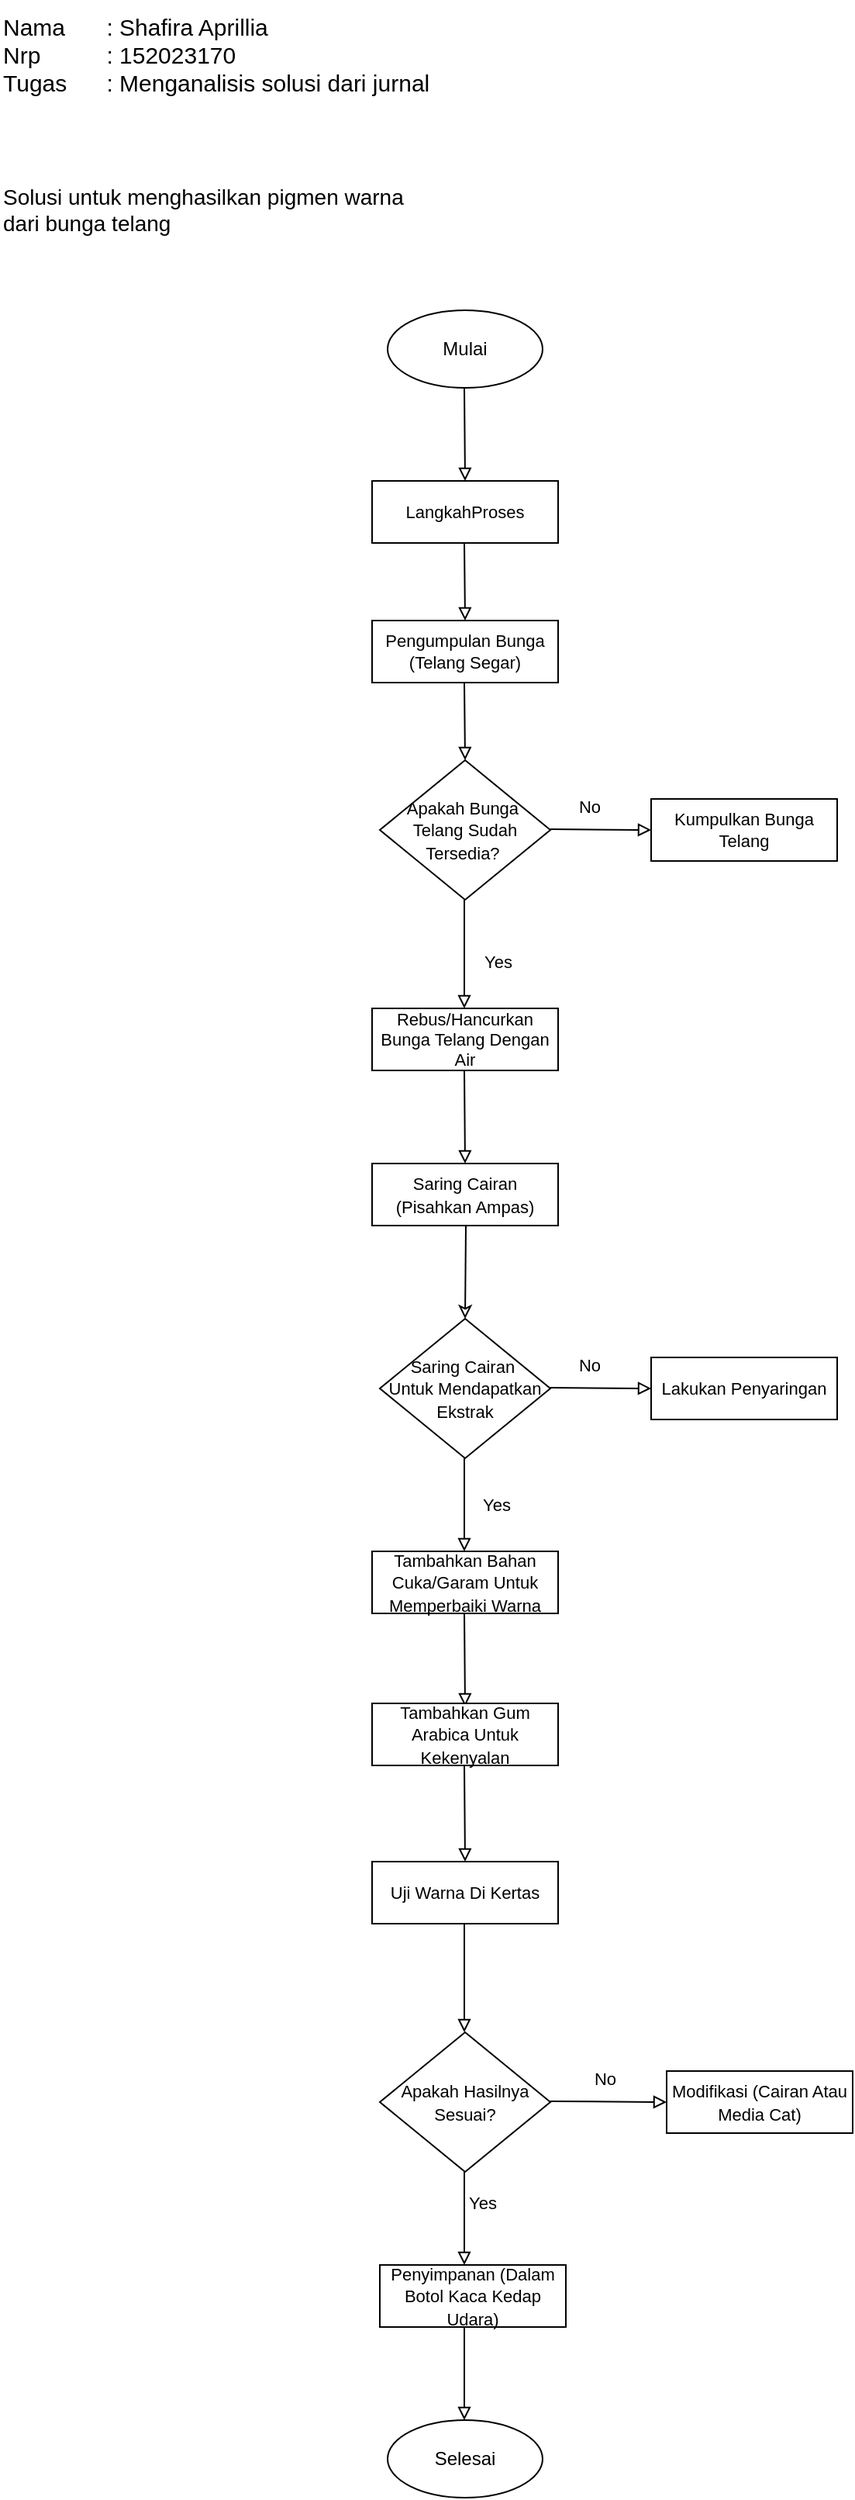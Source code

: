 <mxfile version="24.7.8">
  <diagram id="C5RBs43oDa-KdzZeNtuy" name="Page-1">
    <mxGraphModel dx="880" dy="524" grid="1" gridSize="10" guides="1" tooltips="1" connect="1" arrows="1" fold="1" page="1" pageScale="1" pageWidth="1169" pageHeight="1654" math="0" shadow="0">
      <root>
        <mxCell id="WIyWlLk6GJQsqaUBKTNV-0" />
        <mxCell id="WIyWlLk6GJQsqaUBKTNV-1" parent="WIyWlLk6GJQsqaUBKTNV-0" />
        <mxCell id="ApUYp8cmyqoyYkBr2jhe-0" value="Nama&lt;span style=&quot;white-space: pre; font-size: 15px;&quot;&gt;&#x9;&lt;/span&gt;: Shafira Aprillia&lt;div style=&quot;font-size: 15px;&quot;&gt;Nrp&lt;span style=&quot;white-space: pre; font-size: 15px;&quot;&gt;&#x9;&lt;span style=&quot;white-space: pre; font-size: 15px;&quot;&gt;&#x9;&lt;/span&gt;: 152023170&lt;/span&gt;&lt;/div&gt;&lt;div style=&quot;font-size: 15px;&quot;&gt;Tugas&lt;span style=&quot;white-space: pre; font-size: 15px;&quot;&gt;&#x9;&lt;/span&gt;: Menganalisis solusi dari jurnal&lt;/div&gt;" style="text;html=1;align=left;verticalAlign=middle;resizable=0;points=[];autosize=1;strokeColor=none;fillColor=none;fontSize=15;" parent="WIyWlLk6GJQsqaUBKTNV-1" vertex="1">
          <mxGeometry x="50" y="30" width="300" height="70" as="geometry" />
        </mxCell>
        <mxCell id="ApUYp8cmyqoyYkBr2jhe-1" value="Solusi untuk menghasilkan pigmen warna&lt;div&gt;dari bunga telang&lt;/div&gt;" style="text;html=1;align=left;verticalAlign=middle;resizable=0;points=[];autosize=1;strokeColor=none;fillColor=none;fontSize=14;" parent="WIyWlLk6GJQsqaUBKTNV-1" vertex="1">
          <mxGeometry x="50" y="140" width="280" height="50" as="geometry" />
        </mxCell>
        <mxCell id="ApUYp8cmyqoyYkBr2jhe-2" value="Mulai" style="ellipse;whiteSpace=wrap;html=1;" parent="WIyWlLk6GJQsqaUBKTNV-1" vertex="1">
          <mxGeometry x="300" y="230" width="100" height="50" as="geometry" />
        </mxCell>
        <mxCell id="ApUYp8cmyqoyYkBr2jhe-3" value="" style="endArrow=block;html=1;rounded=0;endFill=0;" parent="WIyWlLk6GJQsqaUBKTNV-1" edge="1">
          <mxGeometry width="50" height="50" relative="1" as="geometry">
            <mxPoint x="349.5" y="280" as="sourcePoint" />
            <mxPoint x="350" y="340" as="targetPoint" />
          </mxGeometry>
        </mxCell>
        <mxCell id="ApUYp8cmyqoyYkBr2jhe-5" value="LangkahProses" style="rounded=0;whiteSpace=wrap;html=1;fontSize=11;" parent="WIyWlLk6GJQsqaUBKTNV-1" vertex="1">
          <mxGeometry x="290" y="340" width="120" height="40" as="geometry" />
        </mxCell>
        <mxCell id="ApUYp8cmyqoyYkBr2jhe-6" value="" style="endArrow=block;html=1;rounded=0;endFill=0;" parent="WIyWlLk6GJQsqaUBKTNV-1" edge="1">
          <mxGeometry width="50" height="50" relative="1" as="geometry">
            <mxPoint x="349.5" y="380" as="sourcePoint" />
            <mxPoint x="350" y="430" as="targetPoint" />
          </mxGeometry>
        </mxCell>
        <mxCell id="ApUYp8cmyqoyYkBr2jhe-7" value="Pengumpulan Bunga&lt;div style=&quot;font-size: 11px;&quot;&gt;(Telang Segar)&lt;/div&gt;" style="rounded=0;whiteSpace=wrap;html=1;fontSize=11;" parent="WIyWlLk6GJQsqaUBKTNV-1" vertex="1">
          <mxGeometry x="290" y="430" width="120" height="40" as="geometry" />
        </mxCell>
        <mxCell id="ApUYp8cmyqoyYkBr2jhe-8" value="" style="endArrow=block;html=1;rounded=0;endFill=0;" parent="WIyWlLk6GJQsqaUBKTNV-1" edge="1">
          <mxGeometry width="50" height="50" relative="1" as="geometry">
            <mxPoint x="349.5" y="470" as="sourcePoint" />
            <mxPoint x="350" y="520" as="targetPoint" />
          </mxGeometry>
        </mxCell>
        <mxCell id="ApUYp8cmyqoyYkBr2jhe-20" value="&lt;font style=&quot;font-size: 11px;&quot;&gt;Apakah Bunga&amp;nbsp;&lt;/font&gt;&lt;div&gt;&lt;font style=&quot;font-size: 11px;&quot;&gt;Telang Sudah Tersedia?&amp;nbsp;&lt;/font&gt;&lt;/div&gt;" style="rhombus;whiteSpace=wrap;html=1;" parent="WIyWlLk6GJQsqaUBKTNV-1" vertex="1">
          <mxGeometry x="295" y="520" width="110" height="90" as="geometry" />
        </mxCell>
        <mxCell id="ApUYp8cmyqoyYkBr2jhe-21" value="" style="endArrow=block;html=1;rounded=0;endFill=0;" parent="WIyWlLk6GJQsqaUBKTNV-1" edge="1">
          <mxGeometry relative="1" as="geometry">
            <mxPoint x="405" y="564.5" as="sourcePoint" />
            <mxPoint x="470" y="565" as="targetPoint" />
          </mxGeometry>
        </mxCell>
        <mxCell id="ApUYp8cmyqoyYkBr2jhe-22" value="No" style="edgeLabel;resizable=0;html=1;;align=center;verticalAlign=middle;" parent="ApUYp8cmyqoyYkBr2jhe-21" connectable="0" vertex="1">
          <mxGeometry relative="1" as="geometry">
            <mxPoint x="-8" y="-15" as="offset" />
          </mxGeometry>
        </mxCell>
        <mxCell id="ApUYp8cmyqoyYkBr2jhe-23" value="Kumpulkan Bunga Telang" style="rounded=0;whiteSpace=wrap;html=1;fontSize=11;" parent="WIyWlLk6GJQsqaUBKTNV-1" vertex="1">
          <mxGeometry x="470" y="545" width="120" height="40" as="geometry" />
        </mxCell>
        <mxCell id="ApUYp8cmyqoyYkBr2jhe-24" value="" style="endArrow=block;html=1;rounded=0;endFill=0;" parent="WIyWlLk6GJQsqaUBKTNV-1" edge="1">
          <mxGeometry relative="1" as="geometry">
            <mxPoint x="349.5" y="610" as="sourcePoint" />
            <mxPoint x="349.5" y="680" as="targetPoint" />
          </mxGeometry>
        </mxCell>
        <mxCell id="ApUYp8cmyqoyYkBr2jhe-25" value="Yes" style="edgeLabel;resizable=0;html=1;;align=center;verticalAlign=middle;" parent="ApUYp8cmyqoyYkBr2jhe-24" connectable="0" vertex="1">
          <mxGeometry relative="1" as="geometry">
            <mxPoint x="21" y="5" as="offset" />
          </mxGeometry>
        </mxCell>
        <mxCell id="ApUYp8cmyqoyYkBr2jhe-26" value="Rebus/Hancurkan Bunga Telang Dengan Air" style="rounded=0;whiteSpace=wrap;html=1;fontSize=11;" parent="WIyWlLk6GJQsqaUBKTNV-1" vertex="1">
          <mxGeometry x="290" y="680" width="120" height="40" as="geometry" />
        </mxCell>
        <mxCell id="ApUYp8cmyqoyYkBr2jhe-27" value="" style="endArrow=block;html=1;rounded=0;endFill=0;" parent="WIyWlLk6GJQsqaUBKTNV-1" edge="1">
          <mxGeometry width="50" height="50" relative="1" as="geometry">
            <mxPoint x="349.5" y="720" as="sourcePoint" />
            <mxPoint x="350" y="780" as="targetPoint" />
          </mxGeometry>
        </mxCell>
        <mxCell id="ApUYp8cmyqoyYkBr2jhe-28" value="&lt;font style=&quot;font-size: 11px;&quot;&gt;Saring Cairan (Pisahkan Ampas)&lt;/font&gt;" style="rounded=0;whiteSpace=wrap;html=1;" parent="WIyWlLk6GJQsqaUBKTNV-1" vertex="1">
          <mxGeometry x="290" y="780" width="120" height="40" as="geometry" />
        </mxCell>
        <mxCell id="ApUYp8cmyqoyYkBr2jhe-29" value="" style="endArrow=classic;html=1;rounded=0;endFill=0;" parent="WIyWlLk6GJQsqaUBKTNV-1" edge="1">
          <mxGeometry width="50" height="50" relative="1" as="geometry">
            <mxPoint x="350.5" y="820" as="sourcePoint" />
            <mxPoint x="350" y="880" as="targetPoint" />
          </mxGeometry>
        </mxCell>
        <mxCell id="ApUYp8cmyqoyYkBr2jhe-30" value="&lt;font style=&quot;font-size: 11px;&quot;&gt;Saring Cairan&amp;nbsp;&lt;/font&gt;&lt;div&gt;&lt;font style=&quot;font-size: 11px;&quot;&gt;Untuk Mendapatkan Ekstrak&lt;/font&gt;&lt;/div&gt;" style="rhombus;whiteSpace=wrap;html=1;" parent="WIyWlLk6GJQsqaUBKTNV-1" vertex="1">
          <mxGeometry x="295" y="880" width="110" height="90" as="geometry" />
        </mxCell>
        <mxCell id="ApUYp8cmyqoyYkBr2jhe-31" value="" style="endArrow=block;html=1;rounded=0;endFill=0;" parent="WIyWlLk6GJQsqaUBKTNV-1" edge="1">
          <mxGeometry relative="1" as="geometry">
            <mxPoint x="405" y="924.5" as="sourcePoint" />
            <mxPoint x="470" y="925" as="targetPoint" />
          </mxGeometry>
        </mxCell>
        <mxCell id="ApUYp8cmyqoyYkBr2jhe-32" value="No" style="edgeLabel;resizable=0;html=1;;align=center;verticalAlign=middle;" parent="ApUYp8cmyqoyYkBr2jhe-31" connectable="0" vertex="1">
          <mxGeometry relative="1" as="geometry">
            <mxPoint x="-8" y="-15" as="offset" />
          </mxGeometry>
        </mxCell>
        <mxCell id="ApUYp8cmyqoyYkBr2jhe-33" value="&lt;font style=&quot;font-size: 11px;&quot;&gt;Lakukan Penyaringan&lt;/font&gt;" style="rounded=0;whiteSpace=wrap;html=1;" parent="WIyWlLk6GJQsqaUBKTNV-1" vertex="1">
          <mxGeometry x="470" y="905" width="120" height="40" as="geometry" />
        </mxCell>
        <mxCell id="ApUYp8cmyqoyYkBr2jhe-34" value="" style="endArrow=block;html=1;rounded=0;endFill=0;" parent="WIyWlLk6GJQsqaUBKTNV-1" edge="1">
          <mxGeometry relative="1" as="geometry">
            <mxPoint x="349.5" y="970" as="sourcePoint" />
            <mxPoint x="349.5" y="1030" as="targetPoint" />
          </mxGeometry>
        </mxCell>
        <mxCell id="ApUYp8cmyqoyYkBr2jhe-35" value="Yes" style="edgeLabel;resizable=0;html=1;;align=center;verticalAlign=middle;" parent="ApUYp8cmyqoyYkBr2jhe-34" connectable="0" vertex="1">
          <mxGeometry relative="1" as="geometry">
            <mxPoint x="20" as="offset" />
          </mxGeometry>
        </mxCell>
        <mxCell id="ApUYp8cmyqoyYkBr2jhe-36" value="&lt;font style=&quot;font-size: 11px;&quot;&gt;Tambahkan Bahan Cuka/Garam Untuk Memperbaiki Warna&lt;/font&gt;" style="rounded=0;whiteSpace=wrap;html=1;" parent="WIyWlLk6GJQsqaUBKTNV-1" vertex="1">
          <mxGeometry x="290" y="1030" width="120" height="40" as="geometry" />
        </mxCell>
        <mxCell id="ApUYp8cmyqoyYkBr2jhe-37" value="" style="endArrow=block;html=1;rounded=0;endFill=0;" parent="WIyWlLk6GJQsqaUBKTNV-1" edge="1">
          <mxGeometry width="50" height="50" relative="1" as="geometry">
            <mxPoint x="349.5" y="1070" as="sourcePoint" />
            <mxPoint x="350" y="1130" as="targetPoint" />
          </mxGeometry>
        </mxCell>
        <mxCell id="ApUYp8cmyqoyYkBr2jhe-40" value="&lt;font style=&quot;font-size: 11px;&quot;&gt;Tambahkan Gum Arabica Untuk Kekenyalan&lt;/font&gt;" style="rounded=0;whiteSpace=wrap;html=1;" parent="WIyWlLk6GJQsqaUBKTNV-1" vertex="1">
          <mxGeometry x="290" y="1128" width="120" height="40" as="geometry" />
        </mxCell>
        <mxCell id="ApUYp8cmyqoyYkBr2jhe-41" value="" style="endArrow=block;html=1;rounded=0;endFill=0;" parent="WIyWlLk6GJQsqaUBKTNV-1" edge="1">
          <mxGeometry width="50" height="50" relative="1" as="geometry">
            <mxPoint x="349.5" y="1168" as="sourcePoint" />
            <mxPoint x="350" y="1230" as="targetPoint" />
          </mxGeometry>
        </mxCell>
        <mxCell id="ApUYp8cmyqoyYkBr2jhe-42" value="&lt;font style=&quot;font-size: 11px;&quot;&gt;Uji Warna Di Kertas&lt;/font&gt;" style="rounded=0;whiteSpace=wrap;html=1;" parent="WIyWlLk6GJQsqaUBKTNV-1" vertex="1">
          <mxGeometry x="290" y="1230" width="120" height="40" as="geometry" />
        </mxCell>
        <mxCell id="ApUYp8cmyqoyYkBr2jhe-43" value="" style="endArrow=block;html=1;rounded=0;endFill=0;" parent="WIyWlLk6GJQsqaUBKTNV-1" edge="1">
          <mxGeometry width="50" height="50" relative="1" as="geometry">
            <mxPoint x="349.5" y="1270" as="sourcePoint" />
            <mxPoint x="349.5" y="1340" as="targetPoint" />
          </mxGeometry>
        </mxCell>
        <mxCell id="ApUYp8cmyqoyYkBr2jhe-44" value="&lt;font style=&quot;font-size: 11px;&quot;&gt;Apakah Hasilnya Sesuai?&lt;/font&gt;" style="rhombus;whiteSpace=wrap;html=1;" parent="WIyWlLk6GJQsqaUBKTNV-1" vertex="1">
          <mxGeometry x="295" y="1340" width="110" height="90" as="geometry" />
        </mxCell>
        <mxCell id="ApUYp8cmyqoyYkBr2jhe-46" value="" style="endArrow=block;html=1;rounded=0;endFill=0;" parent="WIyWlLk6GJQsqaUBKTNV-1" edge="1">
          <mxGeometry relative="1" as="geometry">
            <mxPoint x="405" y="1384.5" as="sourcePoint" />
            <mxPoint x="480" y="1385" as="targetPoint" />
          </mxGeometry>
        </mxCell>
        <mxCell id="ApUYp8cmyqoyYkBr2jhe-47" value="No" style="edgeLabel;resizable=0;html=1;;align=center;verticalAlign=middle;" parent="ApUYp8cmyqoyYkBr2jhe-46" connectable="0" vertex="1">
          <mxGeometry relative="1" as="geometry">
            <mxPoint x="-3" y="-15" as="offset" />
          </mxGeometry>
        </mxCell>
        <mxCell id="ApUYp8cmyqoyYkBr2jhe-48" value="" style="endArrow=block;html=1;rounded=0;endFill=0;" parent="WIyWlLk6GJQsqaUBKTNV-1" edge="1">
          <mxGeometry relative="1" as="geometry">
            <mxPoint x="349.5" y="1430" as="sourcePoint" />
            <mxPoint x="349.5" y="1490" as="targetPoint" />
          </mxGeometry>
        </mxCell>
        <mxCell id="ApUYp8cmyqoyYkBr2jhe-49" value="Yes" style="edgeLabel;resizable=0;html=1;;align=center;verticalAlign=middle;" parent="ApUYp8cmyqoyYkBr2jhe-48" connectable="0" vertex="1">
          <mxGeometry relative="1" as="geometry">
            <mxPoint x="11" y="-10" as="offset" />
          </mxGeometry>
        </mxCell>
        <mxCell id="ApUYp8cmyqoyYkBr2jhe-50" value="&lt;font style=&quot;font-size: 11px;&quot;&gt;Modifikasi (Cairan Atau Media Cat)&lt;/font&gt;" style="rounded=0;whiteSpace=wrap;html=1;" parent="WIyWlLk6GJQsqaUBKTNV-1" vertex="1">
          <mxGeometry x="480" y="1365" width="120" height="40" as="geometry" />
        </mxCell>
        <mxCell id="ApUYp8cmyqoyYkBr2jhe-51" value="&lt;font style=&quot;font-size: 11px;&quot;&gt;Penyimpanan (Dalam Botol Kaca Kedap Udara)&lt;/font&gt;" style="rounded=0;whiteSpace=wrap;html=1;" parent="WIyWlLk6GJQsqaUBKTNV-1" vertex="1">
          <mxGeometry x="295" y="1490" width="120" height="40" as="geometry" />
        </mxCell>
        <mxCell id="ApUYp8cmyqoyYkBr2jhe-52" value="" style="endArrow=block;html=1;rounded=0;endFill=0;" parent="WIyWlLk6GJQsqaUBKTNV-1" edge="1">
          <mxGeometry width="50" height="50" relative="1" as="geometry">
            <mxPoint x="349.5" y="1530" as="sourcePoint" />
            <mxPoint x="349.5" y="1590" as="targetPoint" />
          </mxGeometry>
        </mxCell>
        <mxCell id="ApUYp8cmyqoyYkBr2jhe-53" value="Selesai" style="ellipse;whiteSpace=wrap;html=1;" parent="WIyWlLk6GJQsqaUBKTNV-1" vertex="1">
          <mxGeometry x="300" y="1590" width="100" height="50" as="geometry" />
        </mxCell>
      </root>
    </mxGraphModel>
  </diagram>
</mxfile>
